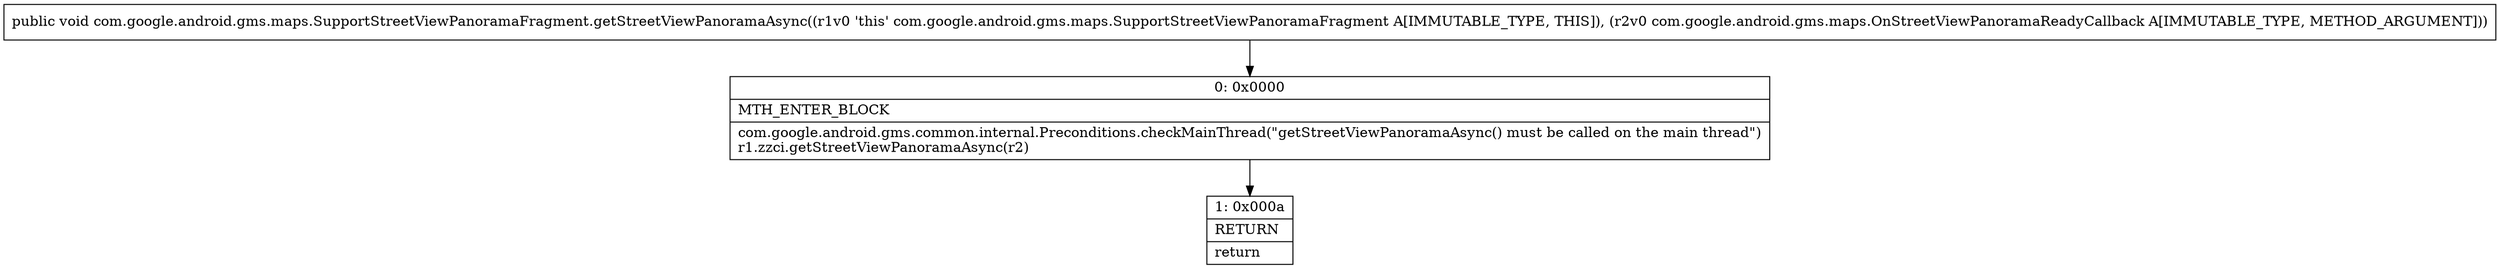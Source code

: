 digraph "CFG forcom.google.android.gms.maps.SupportStreetViewPanoramaFragment.getStreetViewPanoramaAsync(Lcom\/google\/android\/gms\/maps\/OnStreetViewPanoramaReadyCallback;)V" {
Node_0 [shape=record,label="{0\:\ 0x0000|MTH_ENTER_BLOCK\l|com.google.android.gms.common.internal.Preconditions.checkMainThread(\"getStreetViewPanoramaAsync() must be called on the main thread\")\lr1.zzci.getStreetViewPanoramaAsync(r2)\l}"];
Node_1 [shape=record,label="{1\:\ 0x000a|RETURN\l|return\l}"];
MethodNode[shape=record,label="{public void com.google.android.gms.maps.SupportStreetViewPanoramaFragment.getStreetViewPanoramaAsync((r1v0 'this' com.google.android.gms.maps.SupportStreetViewPanoramaFragment A[IMMUTABLE_TYPE, THIS]), (r2v0 com.google.android.gms.maps.OnStreetViewPanoramaReadyCallback A[IMMUTABLE_TYPE, METHOD_ARGUMENT])) }"];
MethodNode -> Node_0;
Node_0 -> Node_1;
}

